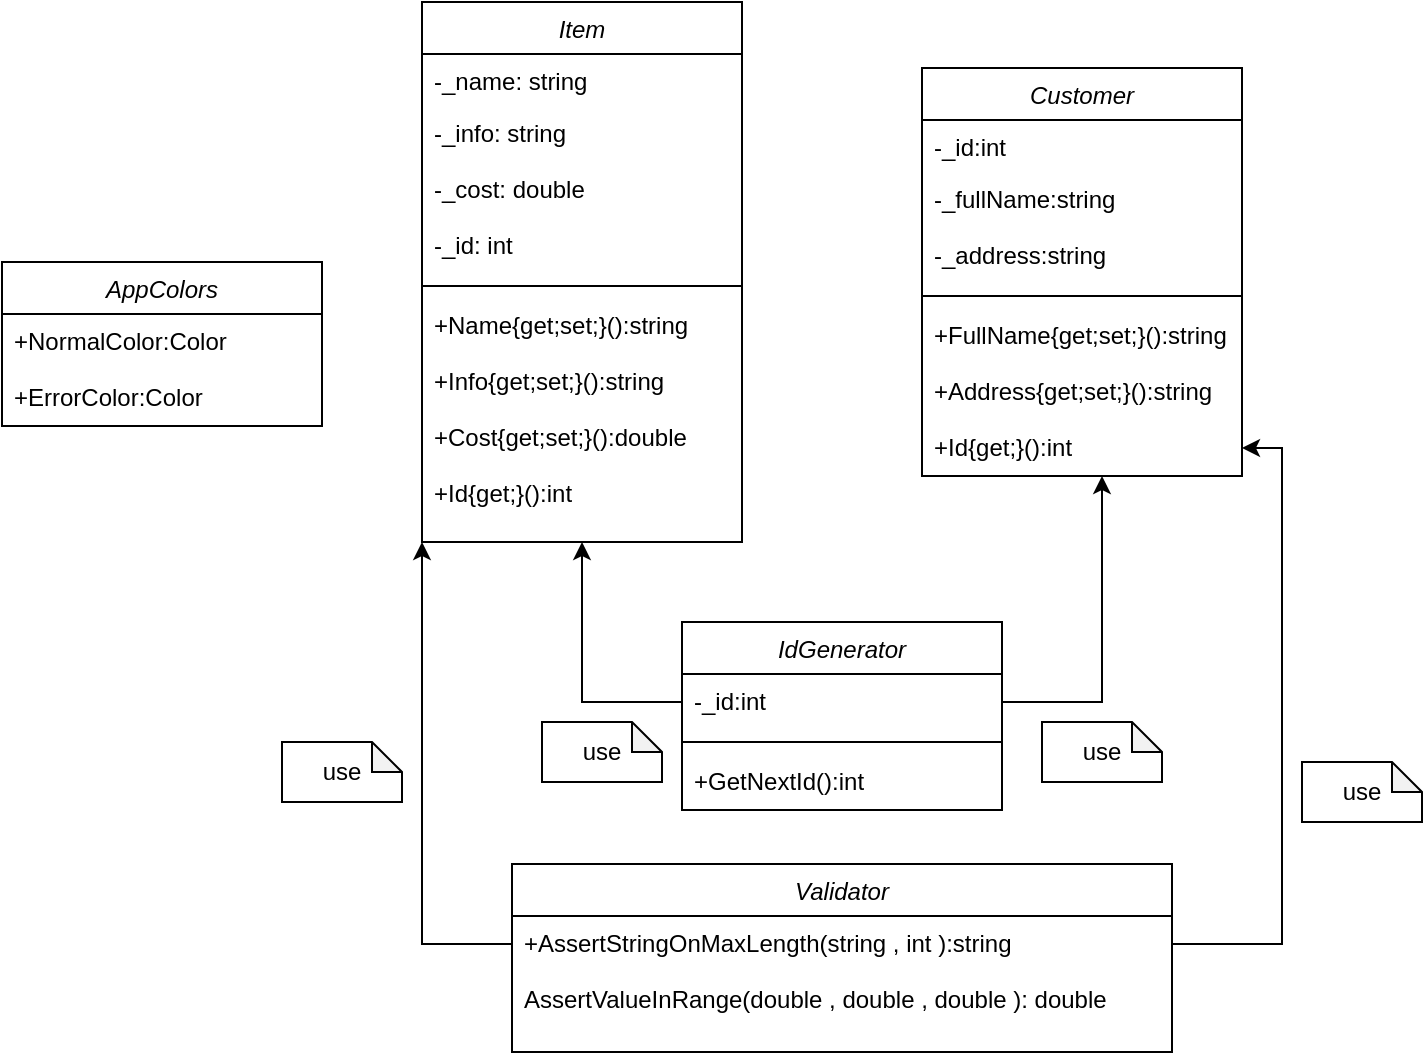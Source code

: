 <mxfile version="20.4.0" type="device"><diagram id="C5RBs43oDa-KdzZeNtuy" name="Page-1"><mxGraphModel dx="1021" dy="567" grid="1" gridSize="10" guides="1" tooltips="1" connect="1" arrows="1" fold="1" page="1" pageScale="1" pageWidth="827" pageHeight="1169" math="0" shadow="0"><root><mxCell id="WIyWlLk6GJQsqaUBKTNV-0"/><mxCell id="WIyWlLk6GJQsqaUBKTNV-1" parent="WIyWlLk6GJQsqaUBKTNV-0"/><mxCell id="zkfFHV4jXpPFQw0GAbJ--0" value="Item" style="swimlane;fontStyle=2;align=center;verticalAlign=top;childLayout=stackLayout;horizontal=1;startSize=26;horizontalStack=0;resizeParent=1;resizeLast=0;collapsible=1;marginBottom=0;rounded=0;shadow=0;strokeWidth=1;" parent="WIyWlLk6GJQsqaUBKTNV-1" vertex="1"><mxGeometry x="220" y="60" width="160" height="270" as="geometry"><mxRectangle x="230" y="140" width="160" height="26" as="alternateBounds"/></mxGeometry></mxCell><mxCell id="zkfFHV4jXpPFQw0GAbJ--1" value="-_name: string" style="text;align=left;verticalAlign=top;spacingLeft=4;spacingRight=4;overflow=hidden;rotatable=0;points=[[0,0.5],[1,0.5]];portConstraint=eastwest;" parent="zkfFHV4jXpPFQw0GAbJ--0" vertex="1"><mxGeometry y="26" width="160" height="26" as="geometry"/></mxCell><mxCell id="zkfFHV4jXpPFQw0GAbJ--2" value="-_info: string" style="text;align=left;verticalAlign=top;spacingLeft=4;spacingRight=4;overflow=hidden;rotatable=0;points=[[0,0.5],[1,0.5]];portConstraint=eastwest;rounded=0;shadow=0;html=0;" parent="zkfFHV4jXpPFQw0GAbJ--0" vertex="1"><mxGeometry y="52" width="160" height="28" as="geometry"/></mxCell><mxCell id="519BTDG2XaVJSGXnpHSW-0" value="-_cost: double" style="text;align=left;verticalAlign=top;spacingLeft=4;spacingRight=4;overflow=hidden;rotatable=0;points=[[0,0.5],[1,0.5]];portConstraint=eastwest;rounded=0;shadow=0;html=0;" vertex="1" parent="zkfFHV4jXpPFQw0GAbJ--0"><mxGeometry y="80" width="160" height="28" as="geometry"/></mxCell><mxCell id="519BTDG2XaVJSGXnpHSW-1" value="-_id: int" style="text;align=left;verticalAlign=top;spacingLeft=4;spacingRight=4;overflow=hidden;rotatable=0;points=[[0,0.5],[1,0.5]];portConstraint=eastwest;rounded=0;shadow=0;html=0;" vertex="1" parent="zkfFHV4jXpPFQw0GAbJ--0"><mxGeometry y="108" width="160" height="28" as="geometry"/></mxCell><mxCell id="zkfFHV4jXpPFQw0GAbJ--4" value="" style="line;html=1;strokeWidth=1;align=left;verticalAlign=middle;spacingTop=-1;spacingLeft=3;spacingRight=3;rotatable=0;labelPosition=right;points=[];portConstraint=eastwest;" parent="zkfFHV4jXpPFQw0GAbJ--0" vertex="1"><mxGeometry y="136" width="160" height="12" as="geometry"/></mxCell><mxCell id="519BTDG2XaVJSGXnpHSW-2" value="+Name{get;set;}():string" style="text;align=left;verticalAlign=top;spacingLeft=4;spacingRight=4;overflow=hidden;rotatable=0;points=[[0,0.5],[1,0.5]];portConstraint=eastwest;rounded=0;shadow=0;html=0;" vertex="1" parent="zkfFHV4jXpPFQw0GAbJ--0"><mxGeometry y="148" width="160" height="28" as="geometry"/></mxCell><mxCell id="519BTDG2XaVJSGXnpHSW-3" value="+Info{get;set;}():string" style="text;align=left;verticalAlign=top;spacingLeft=4;spacingRight=4;overflow=hidden;rotatable=0;points=[[0,0.5],[1,0.5]];portConstraint=eastwest;rounded=0;shadow=0;html=0;" vertex="1" parent="zkfFHV4jXpPFQw0GAbJ--0"><mxGeometry y="176" width="160" height="28" as="geometry"/></mxCell><mxCell id="519BTDG2XaVJSGXnpHSW-4" value="+Cost{get;set;}():double" style="text;align=left;verticalAlign=top;spacingLeft=4;spacingRight=4;overflow=hidden;rotatable=0;points=[[0,0.5],[1,0.5]];portConstraint=eastwest;rounded=0;shadow=0;html=0;" vertex="1" parent="zkfFHV4jXpPFQw0GAbJ--0"><mxGeometry y="204" width="160" height="28" as="geometry"/></mxCell><mxCell id="519BTDG2XaVJSGXnpHSW-5" value="+Id{get;}():int" style="text;align=left;verticalAlign=top;spacingLeft=4;spacingRight=4;overflow=hidden;rotatable=0;points=[[0,0.5],[1,0.5]];portConstraint=eastwest;rounded=0;shadow=0;html=0;" vertex="1" parent="zkfFHV4jXpPFQw0GAbJ--0"><mxGeometry y="232" width="160" height="28" as="geometry"/></mxCell><mxCell id="519BTDG2XaVJSGXnpHSW-6" value="Customer" style="swimlane;fontStyle=2;align=center;verticalAlign=top;childLayout=stackLayout;horizontal=1;startSize=26;horizontalStack=0;resizeParent=1;resizeLast=0;collapsible=1;marginBottom=0;rounded=0;shadow=0;strokeWidth=1;" vertex="1" parent="WIyWlLk6GJQsqaUBKTNV-1"><mxGeometry x="470" y="93" width="160" height="204" as="geometry"><mxRectangle x="230" y="140" width="160" height="26" as="alternateBounds"/></mxGeometry></mxCell><mxCell id="519BTDG2XaVJSGXnpHSW-7" value="-_id:int" style="text;align=left;verticalAlign=top;spacingLeft=4;spacingRight=4;overflow=hidden;rotatable=0;points=[[0,0.5],[1,0.5]];portConstraint=eastwest;" vertex="1" parent="519BTDG2XaVJSGXnpHSW-6"><mxGeometry y="26" width="160" height="26" as="geometry"/></mxCell><mxCell id="519BTDG2XaVJSGXnpHSW-8" value="-_fullName:string" style="text;align=left;verticalAlign=top;spacingLeft=4;spacingRight=4;overflow=hidden;rotatable=0;points=[[0,0.5],[1,0.5]];portConstraint=eastwest;rounded=0;shadow=0;html=0;" vertex="1" parent="519BTDG2XaVJSGXnpHSW-6"><mxGeometry y="52" width="160" height="28" as="geometry"/></mxCell><mxCell id="519BTDG2XaVJSGXnpHSW-9" value="-_address:string" style="text;align=left;verticalAlign=top;spacingLeft=4;spacingRight=4;overflow=hidden;rotatable=0;points=[[0,0.5],[1,0.5]];portConstraint=eastwest;rounded=0;shadow=0;html=0;" vertex="1" parent="519BTDG2XaVJSGXnpHSW-6"><mxGeometry y="80" width="160" height="28" as="geometry"/></mxCell><mxCell id="519BTDG2XaVJSGXnpHSW-11" value="" style="line;html=1;strokeWidth=1;align=left;verticalAlign=middle;spacingTop=-1;spacingLeft=3;spacingRight=3;rotatable=0;labelPosition=right;points=[];portConstraint=eastwest;" vertex="1" parent="519BTDG2XaVJSGXnpHSW-6"><mxGeometry y="108" width="160" height="12" as="geometry"/></mxCell><mxCell id="519BTDG2XaVJSGXnpHSW-12" value="+FullName{get;set;}():string" style="text;align=left;verticalAlign=top;spacingLeft=4;spacingRight=4;overflow=hidden;rotatable=0;points=[[0,0.5],[1,0.5]];portConstraint=eastwest;rounded=0;shadow=0;html=0;" vertex="1" parent="519BTDG2XaVJSGXnpHSW-6"><mxGeometry y="120" width="160" height="28" as="geometry"/></mxCell><mxCell id="519BTDG2XaVJSGXnpHSW-13" value="+Address{get;set;}():string" style="text;align=left;verticalAlign=top;spacingLeft=4;spacingRight=4;overflow=hidden;rotatable=0;points=[[0,0.5],[1,0.5]];portConstraint=eastwest;rounded=0;shadow=0;html=0;" vertex="1" parent="519BTDG2XaVJSGXnpHSW-6"><mxGeometry y="148" width="160" height="28" as="geometry"/></mxCell><mxCell id="519BTDG2XaVJSGXnpHSW-15" value="+Id{get;}():int" style="text;align=left;verticalAlign=top;spacingLeft=4;spacingRight=4;overflow=hidden;rotatable=0;points=[[0,0.5],[1,0.5]];portConstraint=eastwest;rounded=0;shadow=0;html=0;" vertex="1" parent="519BTDG2XaVJSGXnpHSW-6"><mxGeometry y="176" width="160" height="28" as="geometry"/></mxCell><mxCell id="519BTDG2XaVJSGXnpHSW-16" value="AppColors" style="swimlane;fontStyle=2;align=center;verticalAlign=top;childLayout=stackLayout;horizontal=1;startSize=26;horizontalStack=0;resizeParent=1;resizeLast=0;collapsible=1;marginBottom=0;rounded=0;shadow=0;strokeWidth=1;" vertex="1" parent="WIyWlLk6GJQsqaUBKTNV-1"><mxGeometry x="10" y="190" width="160" height="82" as="geometry"><mxRectangle x="230" y="140" width="160" height="26" as="alternateBounds"/></mxGeometry></mxCell><mxCell id="519BTDG2XaVJSGXnpHSW-21" value="+NormalColor:Color" style="text;align=left;verticalAlign=top;spacingLeft=4;spacingRight=4;overflow=hidden;rotatable=0;points=[[0,0.5],[1,0.5]];portConstraint=eastwest;rounded=0;shadow=0;html=0;" vertex="1" parent="519BTDG2XaVJSGXnpHSW-16"><mxGeometry y="26" width="160" height="28" as="geometry"/></mxCell><mxCell id="519BTDG2XaVJSGXnpHSW-22" value="+ErrorColor:Color" style="text;align=left;verticalAlign=top;spacingLeft=4;spacingRight=4;overflow=hidden;rotatable=0;points=[[0,0.5],[1,0.5]];portConstraint=eastwest;rounded=0;shadow=0;html=0;" vertex="1" parent="519BTDG2XaVJSGXnpHSW-16"><mxGeometry y="54" width="160" height="28" as="geometry"/></mxCell><mxCell id="519BTDG2XaVJSGXnpHSW-24" value="IdGenerator" style="swimlane;fontStyle=2;align=center;verticalAlign=top;childLayout=stackLayout;horizontal=1;startSize=26;horizontalStack=0;resizeParent=1;resizeLast=0;collapsible=1;marginBottom=0;rounded=0;shadow=0;strokeWidth=1;" vertex="1" parent="WIyWlLk6GJQsqaUBKTNV-1"><mxGeometry x="350" y="370" width="160" height="94" as="geometry"><mxRectangle x="230" y="140" width="160" height="26" as="alternateBounds"/></mxGeometry></mxCell><mxCell id="519BTDG2XaVJSGXnpHSW-25" value="-_id:int" style="text;align=left;verticalAlign=top;spacingLeft=4;spacingRight=4;overflow=hidden;rotatable=0;points=[[0,0.5],[1,0.5]];portConstraint=eastwest;rounded=0;shadow=0;html=0;" vertex="1" parent="519BTDG2XaVJSGXnpHSW-24"><mxGeometry y="26" width="160" height="28" as="geometry"/></mxCell><mxCell id="519BTDG2XaVJSGXnpHSW-27" value="" style="line;html=1;strokeWidth=1;align=left;verticalAlign=middle;spacingTop=-1;spacingLeft=3;spacingRight=3;rotatable=0;labelPosition=right;points=[];portConstraint=eastwest;" vertex="1" parent="519BTDG2XaVJSGXnpHSW-24"><mxGeometry y="54" width="160" height="12" as="geometry"/></mxCell><mxCell id="519BTDG2XaVJSGXnpHSW-26" value="+GetNextId():int" style="text;align=left;verticalAlign=top;spacingLeft=4;spacingRight=4;overflow=hidden;rotatable=0;points=[[0,0.5],[1,0.5]];portConstraint=eastwest;rounded=0;shadow=0;html=0;" vertex="1" parent="519BTDG2XaVJSGXnpHSW-24"><mxGeometry y="66" width="160" height="28" as="geometry"/></mxCell><mxCell id="519BTDG2XaVJSGXnpHSW-28" value="" style="endArrow=classic;html=1;rounded=0;exitX=0;exitY=0.5;exitDx=0;exitDy=0;entryX=0.5;entryY=1;entryDx=0;entryDy=0;" edge="1" parent="WIyWlLk6GJQsqaUBKTNV-1" source="519BTDG2XaVJSGXnpHSW-25" target="zkfFHV4jXpPFQw0GAbJ--0"><mxGeometry width="50" height="50" relative="1" as="geometry"><mxPoint x="350" y="320" as="sourcePoint"/><mxPoint x="290" y="410" as="targetPoint"/><Array as="points"><mxPoint x="300" y="410"/></Array></mxGeometry></mxCell><mxCell id="519BTDG2XaVJSGXnpHSW-29" value="" style="endArrow=classic;html=1;rounded=0;exitX=1;exitY=0.5;exitDx=0;exitDy=0;entryX=0.5;entryY=1;entryDx=0;entryDy=0;" edge="1" parent="WIyWlLk6GJQsqaUBKTNV-1" source="519BTDG2XaVJSGXnpHSW-25"><mxGeometry width="50" height="50" relative="1" as="geometry"><mxPoint x="610" y="377" as="sourcePoint"/><mxPoint x="560" y="297" as="targetPoint"/><Array as="points"><mxPoint x="560" y="410"/></Array></mxGeometry></mxCell><mxCell id="519BTDG2XaVJSGXnpHSW-32" value="use" style="shape=note;whiteSpace=wrap;html=1;backgroundOutline=1;darkOpacity=0.05;size=15;" vertex="1" parent="WIyWlLk6GJQsqaUBKTNV-1"><mxGeometry x="280" y="420" width="60" height="30" as="geometry"/></mxCell><mxCell id="519BTDG2XaVJSGXnpHSW-33" value="use" style="shape=note;whiteSpace=wrap;html=1;backgroundOutline=1;darkOpacity=0.05;size=15;" vertex="1" parent="WIyWlLk6GJQsqaUBKTNV-1"><mxGeometry x="530" y="420" width="60" height="30" as="geometry"/></mxCell><mxCell id="519BTDG2XaVJSGXnpHSW-34" value="Validator&#10;" style="swimlane;fontStyle=2;align=center;verticalAlign=top;childLayout=stackLayout;horizontal=1;startSize=26;horizontalStack=0;resizeParent=1;resizeLast=0;collapsible=1;marginBottom=0;rounded=0;shadow=0;strokeWidth=1;" vertex="1" parent="WIyWlLk6GJQsqaUBKTNV-1"><mxGeometry x="265" y="491" width="330" height="94" as="geometry"><mxRectangle x="230" y="140" width="160" height="26" as="alternateBounds"/></mxGeometry></mxCell><mxCell id="519BTDG2XaVJSGXnpHSW-35" value="+AssertStringOnMaxLength(string , int ):string" style="text;align=left;verticalAlign=top;spacingLeft=4;spacingRight=4;overflow=hidden;rotatable=0;points=[[0,0.5],[1,0.5]];portConstraint=eastwest;rounded=0;shadow=0;html=0;" vertex="1" parent="519BTDG2XaVJSGXnpHSW-34"><mxGeometry y="26" width="330" height="28" as="geometry"/></mxCell><mxCell id="519BTDG2XaVJSGXnpHSW-37" value="AssertValueInRange(double , double , double ): double&#10;" style="text;align=left;verticalAlign=top;spacingLeft=4;spacingRight=4;overflow=hidden;rotatable=0;points=[[0,0.5],[1,0.5]];portConstraint=eastwest;rounded=0;shadow=0;html=0;" vertex="1" parent="519BTDG2XaVJSGXnpHSW-34"><mxGeometry y="54" width="330" height="28" as="geometry"/></mxCell><mxCell id="519BTDG2XaVJSGXnpHSW-40" style="edgeStyle=orthogonalEdgeStyle;rounded=0;orthogonalLoop=1;jettySize=auto;html=1;exitX=0;exitY=0.5;exitDx=0;exitDy=0;entryX=0;entryY=1;entryDx=0;entryDy=0;" edge="1" parent="WIyWlLk6GJQsqaUBKTNV-1" source="519BTDG2XaVJSGXnpHSW-35" target="zkfFHV4jXpPFQw0GAbJ--0"><mxGeometry relative="1" as="geometry"/></mxCell><mxCell id="519BTDG2XaVJSGXnpHSW-41" value="use" style="shape=note;whiteSpace=wrap;html=1;backgroundOutline=1;darkOpacity=0.05;size=15;" vertex="1" parent="WIyWlLk6GJQsqaUBKTNV-1"><mxGeometry x="150" y="430" width="60" height="30" as="geometry"/></mxCell><mxCell id="519BTDG2XaVJSGXnpHSW-42" style="edgeStyle=orthogonalEdgeStyle;rounded=0;orthogonalLoop=1;jettySize=auto;html=1;exitX=1;exitY=0.5;exitDx=0;exitDy=0;entryX=1;entryY=0.5;entryDx=0;entryDy=0;" edge="1" parent="WIyWlLk6GJQsqaUBKTNV-1" source="519BTDG2XaVJSGXnpHSW-35" target="519BTDG2XaVJSGXnpHSW-15"><mxGeometry relative="1" as="geometry"/></mxCell><mxCell id="519BTDG2XaVJSGXnpHSW-43" value="use" style="shape=note;whiteSpace=wrap;html=1;backgroundOutline=1;darkOpacity=0.05;size=15;" vertex="1" parent="WIyWlLk6GJQsqaUBKTNV-1"><mxGeometry x="660" y="440" width="60" height="30" as="geometry"/></mxCell></root></mxGraphModel></diagram></mxfile>